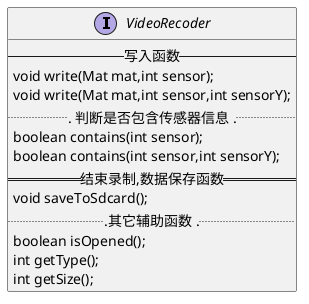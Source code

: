 @startuml


 interface VideoRecoder {
  --写入函数 --
    void write(Mat mat,int sensor);
    void write(Mat mat,int sensor,int sensorY);
... 判断是否包含传感器信息 ...
    boolean contains(int sensor);
    boolean contains(int sensor,int sensorY);
==结束录制,数据保存函数==
    void saveToSdcard();
...其它辅助函数 ...
    boolean isOpened();
    int getType();
    int getSize();
}

@enduml